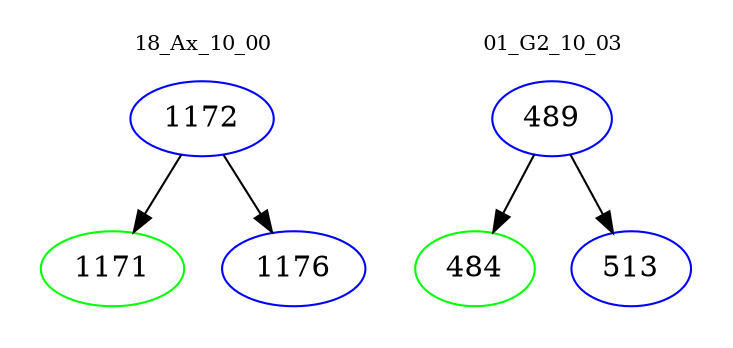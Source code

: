 digraph{
subgraph cluster_0 {
color = white
label = "18_Ax_10_00";
fontsize=10;
T0_1172 [label="1172", color="blue"]
T0_1172 -> T0_1171 [color="black"]
T0_1171 [label="1171", color="green"]
T0_1172 -> T0_1176 [color="black"]
T0_1176 [label="1176", color="blue"]
}
subgraph cluster_1 {
color = white
label = "01_G2_10_03";
fontsize=10;
T1_489 [label="489", color="blue"]
T1_489 -> T1_484 [color="black"]
T1_484 [label="484", color="green"]
T1_489 -> T1_513 [color="black"]
T1_513 [label="513", color="blue"]
}
}
